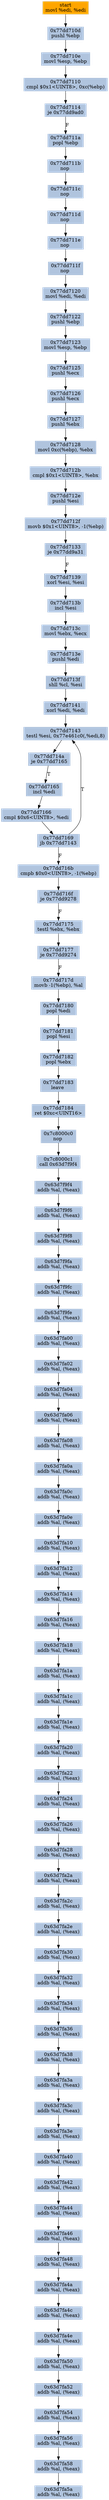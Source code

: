 digraph G {
node[shape=rectangle,style=filled,fillcolor=lightsteelblue,color=lightsteelblue]
bgcolor="transparent"
a0x77dd710bmovl_edi_edi[label="start\nmovl %edi, %edi",color="lightgrey",fillcolor="orange"];
a0x77dd710dpushl_ebp[label="0x77dd710d\npushl %ebp"];
a0x77dd710emovl_esp_ebp[label="0x77dd710e\nmovl %esp, %ebp"];
a0x77dd7110cmpl_0x1UINT8_0xcebp_[label="0x77dd7110\ncmpl $0x1<UINT8>, 0xc(%ebp)"];
a0x77dd7114je_0x77dd9ad0[label="0x77dd7114\nje 0x77dd9ad0"];
a0x77dd711apopl_ebp[label="0x77dd711a\npopl %ebp"];
a0x77dd711bnop_[label="0x77dd711b\nnop "];
a0x77dd711cnop_[label="0x77dd711c\nnop "];
a0x77dd711dnop_[label="0x77dd711d\nnop "];
a0x77dd711enop_[label="0x77dd711e\nnop "];
a0x77dd711fnop_[label="0x77dd711f\nnop "];
a0x77dd7120movl_edi_edi[label="0x77dd7120\nmovl %edi, %edi"];
a0x77dd7122pushl_ebp[label="0x77dd7122\npushl %ebp"];
a0x77dd7123movl_esp_ebp[label="0x77dd7123\nmovl %esp, %ebp"];
a0x77dd7125pushl_ecx[label="0x77dd7125\npushl %ecx"];
a0x77dd7126pushl_ecx[label="0x77dd7126\npushl %ecx"];
a0x77dd7127pushl_ebx[label="0x77dd7127\npushl %ebx"];
a0x77dd7128movl_0xcebp__ebx[label="0x77dd7128\nmovl 0xc(%ebp), %ebx"];
a0x77dd712bcmpl_0x1UINT8_ebx[label="0x77dd712b\ncmpl $0x1<UINT8>, %ebx"];
a0x77dd712epushl_esi[label="0x77dd712e\npushl %esi"];
a0x77dd712fmovb_0x1UINT8__1ebp_[label="0x77dd712f\nmovb $0x1<UINT8>, -1(%ebp)"];
a0x77dd7133je_0x77dd9a31[label="0x77dd7133\nje 0x77dd9a31"];
a0x77dd7139xorl_esi_esi[label="0x77dd7139\nxorl %esi, %esi"];
a0x77dd713bincl_esi[label="0x77dd713b\nincl %esi"];
a0x77dd713cmovl_ebx_ecx[label="0x77dd713c\nmovl %ebx, %ecx"];
a0x77dd713epushl_edi[label="0x77dd713e\npushl %edi"];
a0x77dd713fshll_cl_esi[label="0x77dd713f\nshll %cl, %esi"];
a0x77dd7141xorl_edi_edi[label="0x77dd7141\nxorl %edi, %edi"];
a0x77dd7143testl_esi_0x77e461c0edi8_[label="0x77dd7143\ntestl %esi, 0x77e461c0(,%edi,8)"];
a0x77dd714aje_0x77dd7165[label="0x77dd714a\nje 0x77dd7165"];
a0x77dd7165incl_edi[label="0x77dd7165\nincl %edi"];
a0x77dd7166cmpl_0x6UINT8_edi[label="0x77dd7166\ncmpl $0x6<UINT8>, %edi"];
a0x77dd7169jb_0x77dd7143[label="0x77dd7169\njb 0x77dd7143"];
a0x77dd716bcmpb_0x0UINT8__1ebp_[label="0x77dd716b\ncmpb $0x0<UINT8>, -1(%ebp)"];
a0x77dd716fje_0x77dd9278[label="0x77dd716f\nje 0x77dd9278"];
a0x77dd7175testl_ebx_ebx[label="0x77dd7175\ntestl %ebx, %ebx"];
a0x77dd7177je_0x77dd9274[label="0x77dd7177\nje 0x77dd9274"];
a0x77dd717dmovb__1ebp__al[label="0x77dd717d\nmovb -1(%ebp), %al"];
a0x77dd7180popl_edi[label="0x77dd7180\npopl %edi"];
a0x77dd7181popl_esi[label="0x77dd7181\npopl %esi"];
a0x77dd7182popl_ebx[label="0x77dd7182\npopl %ebx"];
a0x77dd7183leave_[label="0x77dd7183\nleave "];
a0x77dd7184ret_0xcUINT16[label="0x77dd7184\nret $0xc<UINT16>"];
a0x7c8000c0nop_[label="0x7c8000c0\nnop "];
a0x7c8000c1call_0x63d7f9f4[label="0x7c8000c1\ncall 0x63d7f9f4"];
a0x63d7f9f4addb_al_eax_[label="0x63d7f9f4\naddb %al, (%eax)"];
a0x63d7f9f6addb_al_eax_[label="0x63d7f9f6\naddb %al, (%eax)"];
a0x63d7f9f8addb_al_eax_[label="0x63d7f9f8\naddb %al, (%eax)"];
a0x63d7f9faaddb_al_eax_[label="0x63d7f9fa\naddb %al, (%eax)"];
a0x63d7f9fcaddb_al_eax_[label="0x63d7f9fc\naddb %al, (%eax)"];
a0x63d7f9feaddb_al_eax_[label="0x63d7f9fe\naddb %al, (%eax)"];
a0x63d7fa00addb_al_eax_[label="0x63d7fa00\naddb %al, (%eax)"];
a0x63d7fa02addb_al_eax_[label="0x63d7fa02\naddb %al, (%eax)"];
a0x63d7fa04addb_al_eax_[label="0x63d7fa04\naddb %al, (%eax)"];
a0x63d7fa06addb_al_eax_[label="0x63d7fa06\naddb %al, (%eax)"];
a0x63d7fa08addb_al_eax_[label="0x63d7fa08\naddb %al, (%eax)"];
a0x63d7fa0aaddb_al_eax_[label="0x63d7fa0a\naddb %al, (%eax)"];
a0x63d7fa0caddb_al_eax_[label="0x63d7fa0c\naddb %al, (%eax)"];
a0x63d7fa0eaddb_al_eax_[label="0x63d7fa0e\naddb %al, (%eax)"];
a0x63d7fa10addb_al_eax_[label="0x63d7fa10\naddb %al, (%eax)"];
a0x63d7fa12addb_al_eax_[label="0x63d7fa12\naddb %al, (%eax)"];
a0x63d7fa14addb_al_eax_[label="0x63d7fa14\naddb %al, (%eax)"];
a0x63d7fa16addb_al_eax_[label="0x63d7fa16\naddb %al, (%eax)"];
a0x63d7fa18addb_al_eax_[label="0x63d7fa18\naddb %al, (%eax)"];
a0x63d7fa1aaddb_al_eax_[label="0x63d7fa1a\naddb %al, (%eax)"];
a0x63d7fa1caddb_al_eax_[label="0x63d7fa1c\naddb %al, (%eax)"];
a0x63d7fa1eaddb_al_eax_[label="0x63d7fa1e\naddb %al, (%eax)"];
a0x63d7fa20addb_al_eax_[label="0x63d7fa20\naddb %al, (%eax)"];
a0x63d7fa22addb_al_eax_[label="0x63d7fa22\naddb %al, (%eax)"];
a0x63d7fa24addb_al_eax_[label="0x63d7fa24\naddb %al, (%eax)"];
a0x63d7fa26addb_al_eax_[label="0x63d7fa26\naddb %al, (%eax)"];
a0x63d7fa28addb_al_eax_[label="0x63d7fa28\naddb %al, (%eax)"];
a0x63d7fa2aaddb_al_eax_[label="0x63d7fa2a\naddb %al, (%eax)"];
a0x63d7fa2caddb_al_eax_[label="0x63d7fa2c\naddb %al, (%eax)"];
a0x63d7fa2eaddb_al_eax_[label="0x63d7fa2e\naddb %al, (%eax)"];
a0x63d7fa30addb_al_eax_[label="0x63d7fa30\naddb %al, (%eax)"];
a0x63d7fa32addb_al_eax_[label="0x63d7fa32\naddb %al, (%eax)"];
a0x63d7fa34addb_al_eax_[label="0x63d7fa34\naddb %al, (%eax)"];
a0x63d7fa36addb_al_eax_[label="0x63d7fa36\naddb %al, (%eax)"];
a0x63d7fa38addb_al_eax_[label="0x63d7fa38\naddb %al, (%eax)"];
a0x63d7fa3aaddb_al_eax_[label="0x63d7fa3a\naddb %al, (%eax)"];
a0x63d7fa3caddb_al_eax_[label="0x63d7fa3c\naddb %al, (%eax)"];
a0x63d7fa3eaddb_al_eax_[label="0x63d7fa3e\naddb %al, (%eax)"];
a0x63d7fa40addb_al_eax_[label="0x63d7fa40\naddb %al, (%eax)"];
a0x63d7fa42addb_al_eax_[label="0x63d7fa42\naddb %al, (%eax)"];
a0x63d7fa44addb_al_eax_[label="0x63d7fa44\naddb %al, (%eax)"];
a0x63d7fa46addb_al_eax_[label="0x63d7fa46\naddb %al, (%eax)"];
a0x63d7fa48addb_al_eax_[label="0x63d7fa48\naddb %al, (%eax)"];
a0x63d7fa4aaddb_al_eax_[label="0x63d7fa4a\naddb %al, (%eax)"];
a0x63d7fa4caddb_al_eax_[label="0x63d7fa4c\naddb %al, (%eax)"];
a0x63d7fa4eaddb_al_eax_[label="0x63d7fa4e\naddb %al, (%eax)"];
a0x63d7fa50addb_al_eax_[label="0x63d7fa50\naddb %al, (%eax)"];
a0x63d7fa52addb_al_eax_[label="0x63d7fa52\naddb %al, (%eax)"];
a0x63d7fa54addb_al_eax_[label="0x63d7fa54\naddb %al, (%eax)"];
a0x63d7fa56addb_al_eax_[label="0x63d7fa56\naddb %al, (%eax)"];
a0x63d7fa58addb_al_eax_[label="0x63d7fa58\naddb %al, (%eax)"];
a0x63d7fa5aaddb_al_eax_[label="0x63d7fa5a\naddb %al, (%eax)"];
a0x77dd710bmovl_edi_edi -> a0x77dd710dpushl_ebp [color="#000000"];
a0x77dd710dpushl_ebp -> a0x77dd710emovl_esp_ebp [color="#000000"];
a0x77dd710emovl_esp_ebp -> a0x77dd7110cmpl_0x1UINT8_0xcebp_ [color="#000000"];
a0x77dd7110cmpl_0x1UINT8_0xcebp_ -> a0x77dd7114je_0x77dd9ad0 [color="#000000"];
a0x77dd7114je_0x77dd9ad0 -> a0x77dd711apopl_ebp [color="#000000",label="F"];
a0x77dd711apopl_ebp -> a0x77dd711bnop_ [color="#000000"];
a0x77dd711bnop_ -> a0x77dd711cnop_ [color="#000000"];
a0x77dd711cnop_ -> a0x77dd711dnop_ [color="#000000"];
a0x77dd711dnop_ -> a0x77dd711enop_ [color="#000000"];
a0x77dd711enop_ -> a0x77dd711fnop_ [color="#000000"];
a0x77dd711fnop_ -> a0x77dd7120movl_edi_edi [color="#000000"];
a0x77dd7120movl_edi_edi -> a0x77dd7122pushl_ebp [color="#000000"];
a0x77dd7122pushl_ebp -> a0x77dd7123movl_esp_ebp [color="#000000"];
a0x77dd7123movl_esp_ebp -> a0x77dd7125pushl_ecx [color="#000000"];
a0x77dd7125pushl_ecx -> a0x77dd7126pushl_ecx [color="#000000"];
a0x77dd7126pushl_ecx -> a0x77dd7127pushl_ebx [color="#000000"];
a0x77dd7127pushl_ebx -> a0x77dd7128movl_0xcebp__ebx [color="#000000"];
a0x77dd7128movl_0xcebp__ebx -> a0x77dd712bcmpl_0x1UINT8_ebx [color="#000000"];
a0x77dd712bcmpl_0x1UINT8_ebx -> a0x77dd712epushl_esi [color="#000000"];
a0x77dd712epushl_esi -> a0x77dd712fmovb_0x1UINT8__1ebp_ [color="#000000"];
a0x77dd712fmovb_0x1UINT8__1ebp_ -> a0x77dd7133je_0x77dd9a31 [color="#000000"];
a0x77dd7133je_0x77dd9a31 -> a0x77dd7139xorl_esi_esi [color="#000000",label="F"];
a0x77dd7139xorl_esi_esi -> a0x77dd713bincl_esi [color="#000000"];
a0x77dd713bincl_esi -> a0x77dd713cmovl_ebx_ecx [color="#000000"];
a0x77dd713cmovl_ebx_ecx -> a0x77dd713epushl_edi [color="#000000"];
a0x77dd713epushl_edi -> a0x77dd713fshll_cl_esi [color="#000000"];
a0x77dd713fshll_cl_esi -> a0x77dd7141xorl_edi_edi [color="#000000"];
a0x77dd7141xorl_edi_edi -> a0x77dd7143testl_esi_0x77e461c0edi8_ [color="#000000"];
a0x77dd7143testl_esi_0x77e461c0edi8_ -> a0x77dd714aje_0x77dd7165 [color="#000000"];
a0x77dd714aje_0x77dd7165 -> a0x77dd7165incl_edi [color="#000000",label="T"];
a0x77dd7165incl_edi -> a0x77dd7166cmpl_0x6UINT8_edi [color="#000000"];
a0x77dd7166cmpl_0x6UINT8_edi -> a0x77dd7169jb_0x77dd7143 [color="#000000"];
a0x77dd7169jb_0x77dd7143 -> a0x77dd7143testl_esi_0x77e461c0edi8_ [color="#000000",label="T"];
a0x77dd7169jb_0x77dd7143 -> a0x77dd716bcmpb_0x0UINT8__1ebp_ [color="#000000",label="F"];
a0x77dd716bcmpb_0x0UINT8__1ebp_ -> a0x77dd716fje_0x77dd9278 [color="#000000"];
a0x77dd716fje_0x77dd9278 -> a0x77dd7175testl_ebx_ebx [color="#000000",label="F"];
a0x77dd7175testl_ebx_ebx -> a0x77dd7177je_0x77dd9274 [color="#000000"];
a0x77dd7177je_0x77dd9274 -> a0x77dd717dmovb__1ebp__al [color="#000000",label="F"];
a0x77dd717dmovb__1ebp__al -> a0x77dd7180popl_edi [color="#000000"];
a0x77dd7180popl_edi -> a0x77dd7181popl_esi [color="#000000"];
a0x77dd7181popl_esi -> a0x77dd7182popl_ebx [color="#000000"];
a0x77dd7182popl_ebx -> a0x77dd7183leave_ [color="#000000"];
a0x77dd7183leave_ -> a0x77dd7184ret_0xcUINT16 [color="#000000"];
a0x77dd7184ret_0xcUINT16 -> a0x7c8000c0nop_ [color="#000000"];
a0x7c8000c0nop_ -> a0x7c8000c1call_0x63d7f9f4 [color="#000000"];
a0x7c8000c1call_0x63d7f9f4 -> a0x63d7f9f4addb_al_eax_ [color="#000000"];
a0x63d7f9f4addb_al_eax_ -> a0x63d7f9f6addb_al_eax_ [color="#000000"];
a0x63d7f9f6addb_al_eax_ -> a0x63d7f9f8addb_al_eax_ [color="#000000"];
a0x63d7f9f8addb_al_eax_ -> a0x63d7f9faaddb_al_eax_ [color="#000000"];
a0x63d7f9faaddb_al_eax_ -> a0x63d7f9fcaddb_al_eax_ [color="#000000"];
a0x63d7f9fcaddb_al_eax_ -> a0x63d7f9feaddb_al_eax_ [color="#000000"];
a0x63d7f9feaddb_al_eax_ -> a0x63d7fa00addb_al_eax_ [color="#000000"];
a0x63d7fa00addb_al_eax_ -> a0x63d7fa02addb_al_eax_ [color="#000000"];
a0x63d7fa02addb_al_eax_ -> a0x63d7fa04addb_al_eax_ [color="#000000"];
a0x63d7fa04addb_al_eax_ -> a0x63d7fa06addb_al_eax_ [color="#000000"];
a0x63d7fa06addb_al_eax_ -> a0x63d7fa08addb_al_eax_ [color="#000000"];
a0x63d7fa08addb_al_eax_ -> a0x63d7fa0aaddb_al_eax_ [color="#000000"];
a0x63d7fa0aaddb_al_eax_ -> a0x63d7fa0caddb_al_eax_ [color="#000000"];
a0x63d7fa0caddb_al_eax_ -> a0x63d7fa0eaddb_al_eax_ [color="#000000"];
a0x63d7fa0eaddb_al_eax_ -> a0x63d7fa10addb_al_eax_ [color="#000000"];
a0x63d7fa10addb_al_eax_ -> a0x63d7fa12addb_al_eax_ [color="#000000"];
a0x63d7fa12addb_al_eax_ -> a0x63d7fa14addb_al_eax_ [color="#000000"];
a0x63d7fa14addb_al_eax_ -> a0x63d7fa16addb_al_eax_ [color="#000000"];
a0x63d7fa16addb_al_eax_ -> a0x63d7fa18addb_al_eax_ [color="#000000"];
a0x63d7fa18addb_al_eax_ -> a0x63d7fa1aaddb_al_eax_ [color="#000000"];
a0x63d7fa1aaddb_al_eax_ -> a0x63d7fa1caddb_al_eax_ [color="#000000"];
a0x63d7fa1caddb_al_eax_ -> a0x63d7fa1eaddb_al_eax_ [color="#000000"];
a0x63d7fa1eaddb_al_eax_ -> a0x63d7fa20addb_al_eax_ [color="#000000"];
a0x63d7fa20addb_al_eax_ -> a0x63d7fa22addb_al_eax_ [color="#000000"];
a0x63d7fa22addb_al_eax_ -> a0x63d7fa24addb_al_eax_ [color="#000000"];
a0x63d7fa24addb_al_eax_ -> a0x63d7fa26addb_al_eax_ [color="#000000"];
a0x63d7fa26addb_al_eax_ -> a0x63d7fa28addb_al_eax_ [color="#000000"];
a0x63d7fa28addb_al_eax_ -> a0x63d7fa2aaddb_al_eax_ [color="#000000"];
a0x63d7fa2aaddb_al_eax_ -> a0x63d7fa2caddb_al_eax_ [color="#000000"];
a0x63d7fa2caddb_al_eax_ -> a0x63d7fa2eaddb_al_eax_ [color="#000000"];
a0x63d7fa2eaddb_al_eax_ -> a0x63d7fa30addb_al_eax_ [color="#000000"];
a0x63d7fa30addb_al_eax_ -> a0x63d7fa32addb_al_eax_ [color="#000000"];
a0x63d7fa32addb_al_eax_ -> a0x63d7fa34addb_al_eax_ [color="#000000"];
a0x63d7fa34addb_al_eax_ -> a0x63d7fa36addb_al_eax_ [color="#000000"];
a0x63d7fa36addb_al_eax_ -> a0x63d7fa38addb_al_eax_ [color="#000000"];
a0x63d7fa38addb_al_eax_ -> a0x63d7fa3aaddb_al_eax_ [color="#000000"];
a0x63d7fa3aaddb_al_eax_ -> a0x63d7fa3caddb_al_eax_ [color="#000000"];
a0x63d7fa3caddb_al_eax_ -> a0x63d7fa3eaddb_al_eax_ [color="#000000"];
a0x63d7fa3eaddb_al_eax_ -> a0x63d7fa40addb_al_eax_ [color="#000000"];
a0x63d7fa40addb_al_eax_ -> a0x63d7fa42addb_al_eax_ [color="#000000"];
a0x63d7fa42addb_al_eax_ -> a0x63d7fa44addb_al_eax_ [color="#000000"];
a0x63d7fa44addb_al_eax_ -> a0x63d7fa46addb_al_eax_ [color="#000000"];
a0x63d7fa46addb_al_eax_ -> a0x63d7fa48addb_al_eax_ [color="#000000"];
a0x63d7fa48addb_al_eax_ -> a0x63d7fa4aaddb_al_eax_ [color="#000000"];
a0x63d7fa4aaddb_al_eax_ -> a0x63d7fa4caddb_al_eax_ [color="#000000"];
a0x63d7fa4caddb_al_eax_ -> a0x63d7fa4eaddb_al_eax_ [color="#000000"];
a0x63d7fa4eaddb_al_eax_ -> a0x63d7fa50addb_al_eax_ [color="#000000"];
a0x63d7fa50addb_al_eax_ -> a0x63d7fa52addb_al_eax_ [color="#000000"];
a0x63d7fa52addb_al_eax_ -> a0x63d7fa54addb_al_eax_ [color="#000000"];
a0x63d7fa54addb_al_eax_ -> a0x63d7fa56addb_al_eax_ [color="#000000"];
a0x63d7fa56addb_al_eax_ -> a0x63d7fa58addb_al_eax_ [color="#000000"];
a0x63d7fa58addb_al_eax_ -> a0x63d7fa5aaddb_al_eax_ [color="#000000"];
}
